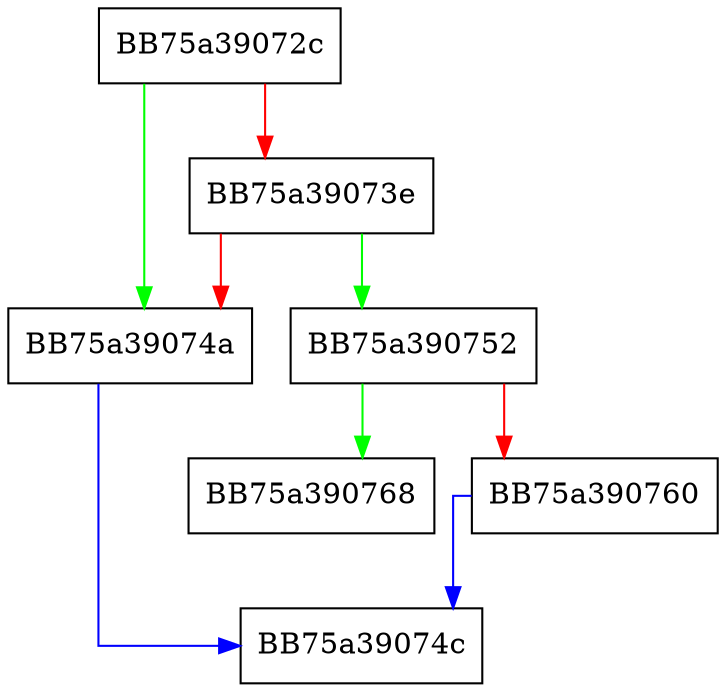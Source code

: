 digraph setValue {
  node [shape="box"];
  graph [splines=ortho];
  BB75a39072c -> BB75a39074a [color="green"];
  BB75a39072c -> BB75a39073e [color="red"];
  BB75a39073e -> BB75a390752 [color="green"];
  BB75a39073e -> BB75a39074a [color="red"];
  BB75a39074a -> BB75a39074c [color="blue"];
  BB75a390752 -> BB75a390768 [color="green"];
  BB75a390752 -> BB75a390760 [color="red"];
  BB75a390760 -> BB75a39074c [color="blue"];
}